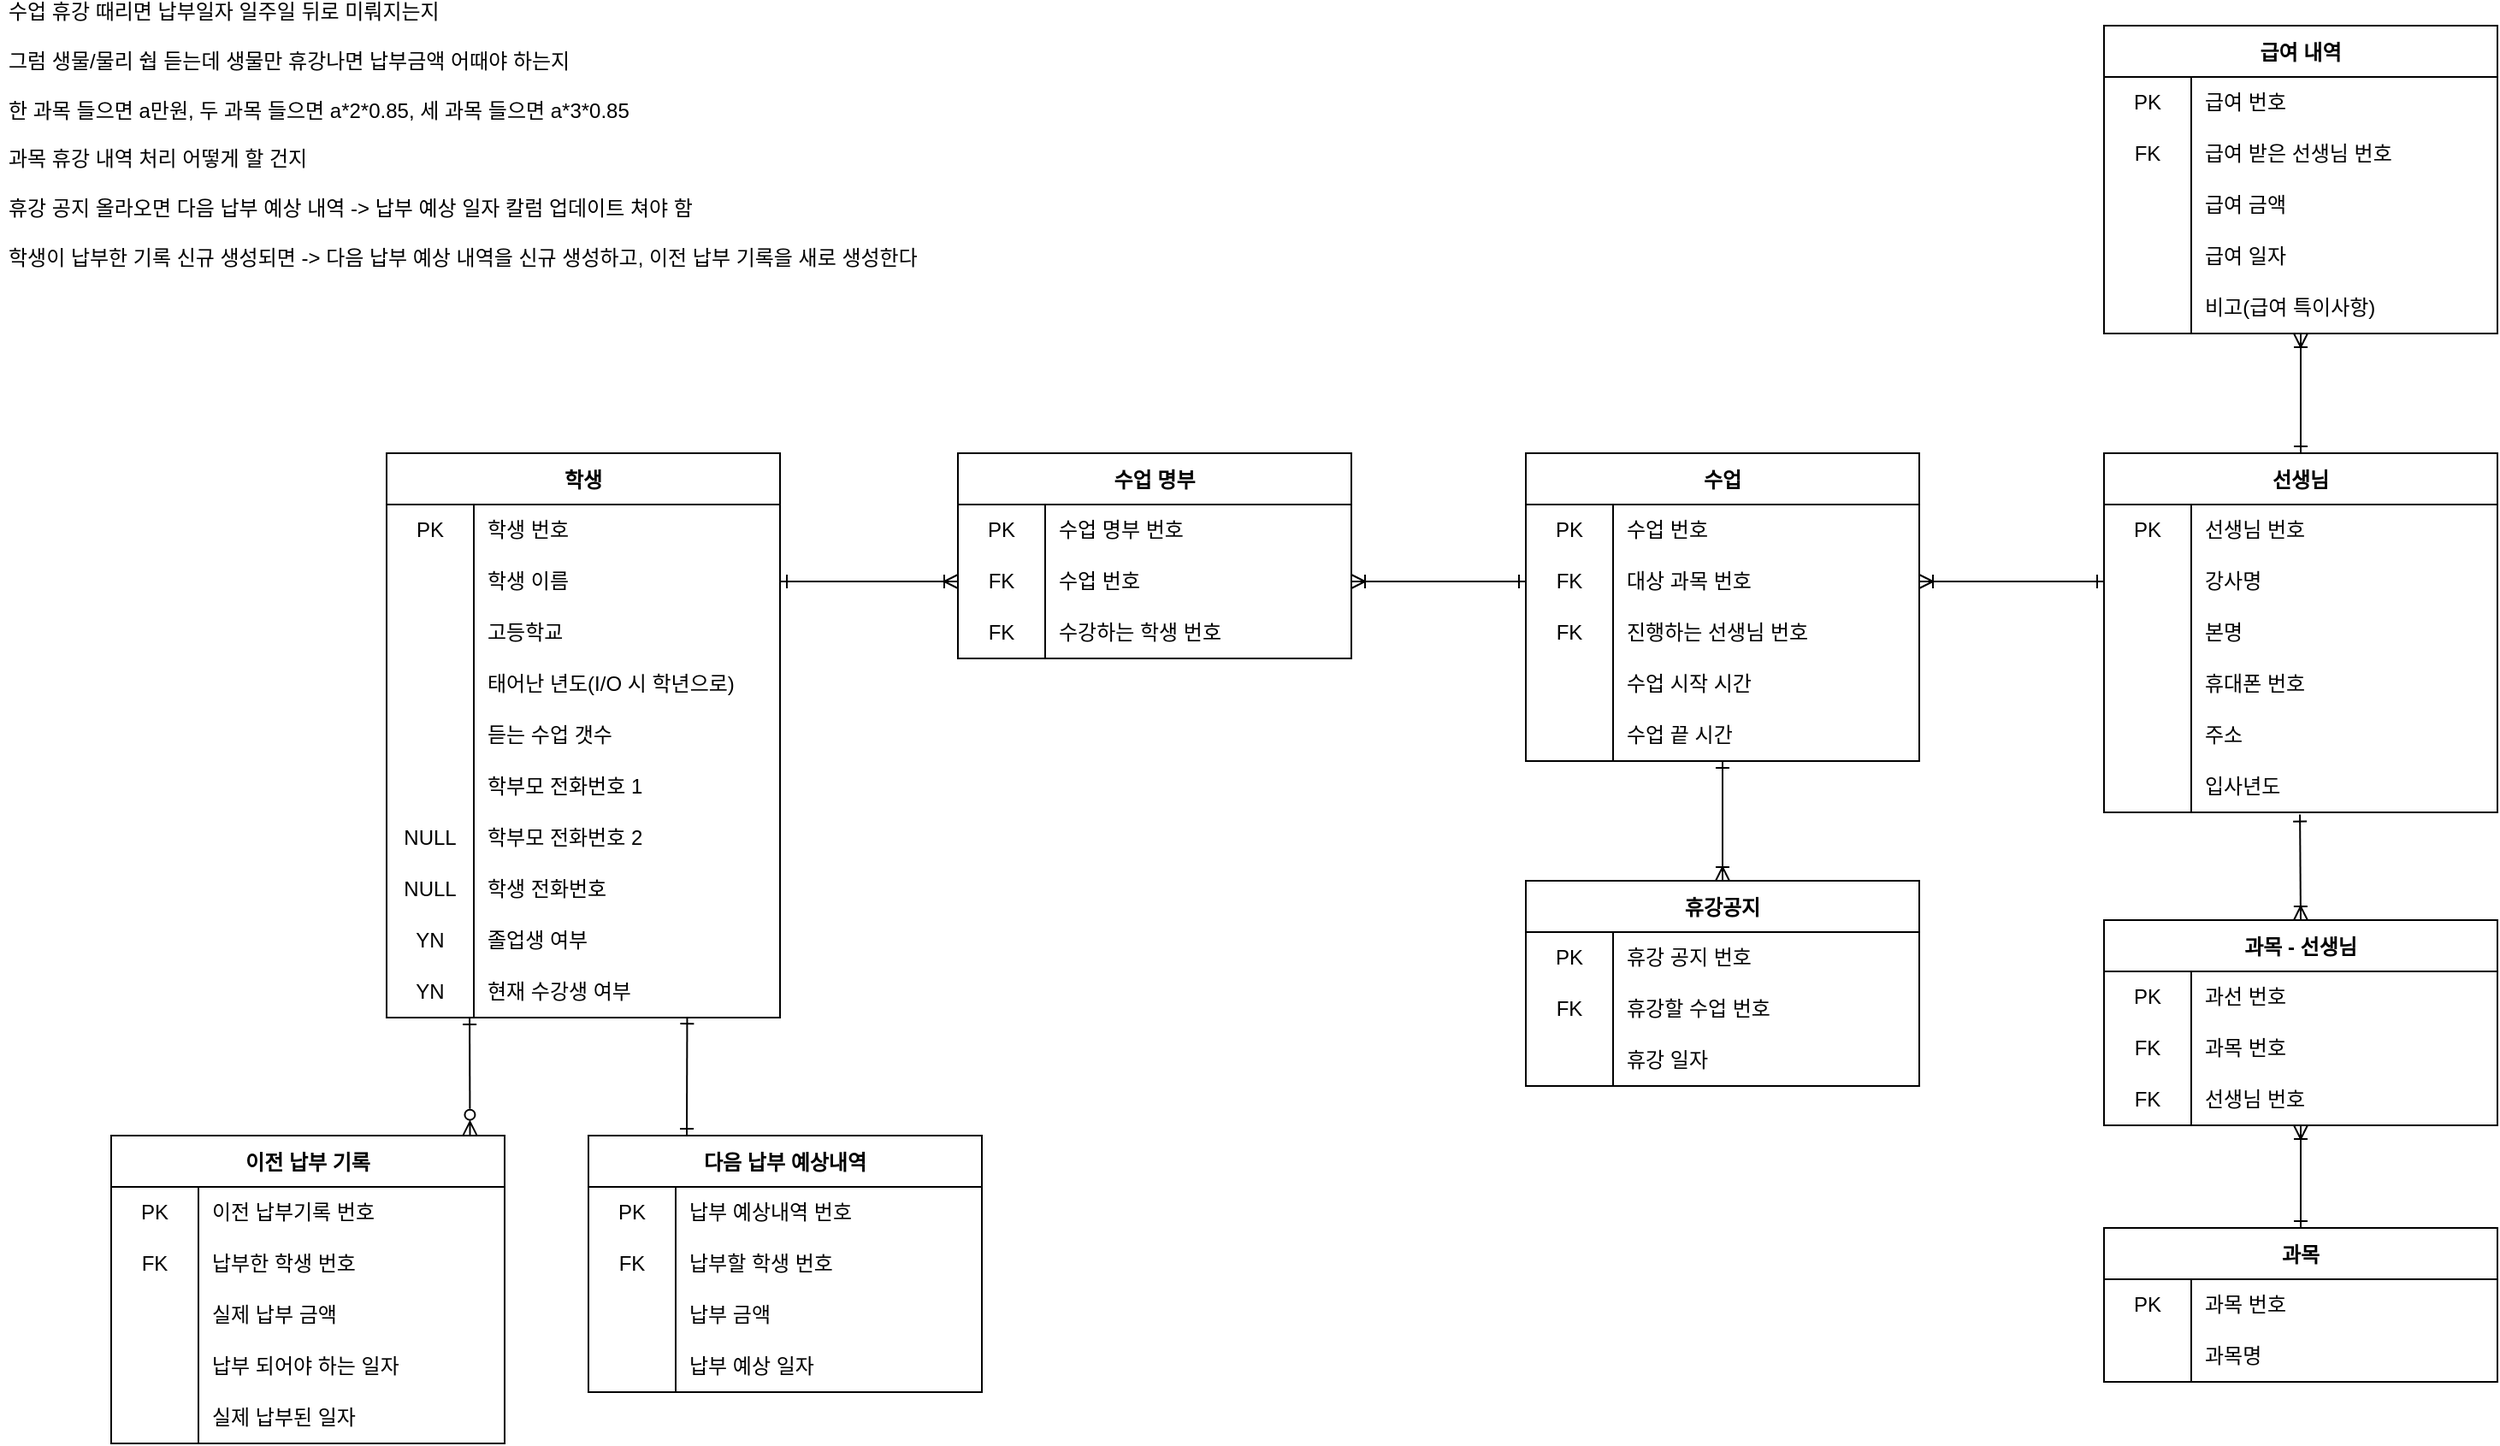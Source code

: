 <mxfile version="21.0.8" type="github">
  <diagram id="MqFvvl8vXZ765toB649_" name="페이지-1">
    <mxGraphModel dx="1735" dy="1133" grid="1" gridSize="10" guides="1" tooltips="1" connect="1" arrows="1" fold="1" page="1" pageScale="1" pageWidth="1654" pageHeight="1169" math="0" shadow="0">
      <root>
        <mxCell id="0" />
        <mxCell id="1" parent="0" />
        <mxCell id="s24xk4Bd5WTAQTk68c9q-11" value="학생" style="shape=table;startSize=30;container=1;collapsible=0;childLayout=tableLayout;fixedRows=1;rowLines=0;fontStyle=1;" parent="1" vertex="1">
          <mxGeometry x="271" y="345" width="230" height="330" as="geometry" />
        </mxCell>
        <mxCell id="s24xk4Bd5WTAQTk68c9q-12" value="" style="shape=tableRow;horizontal=0;startSize=0;swimlaneHead=0;swimlaneBody=0;top=0;left=0;bottom=0;right=0;collapsible=0;dropTarget=0;fillColor=none;points=[[0,0.5],[1,0.5]];portConstraint=eastwest;" parent="s24xk4Bd5WTAQTk68c9q-11" vertex="1">
          <mxGeometry y="30" width="230" height="30" as="geometry" />
        </mxCell>
        <mxCell id="s24xk4Bd5WTAQTk68c9q-13" value="PK" style="shape=partialRectangle;html=1;whiteSpace=wrap;connectable=0;fillColor=none;top=0;left=0;bottom=0;right=0;overflow=hidden;pointerEvents=1;" parent="s24xk4Bd5WTAQTk68c9q-12" vertex="1">
          <mxGeometry width="51" height="30" as="geometry">
            <mxRectangle width="51" height="30" as="alternateBounds" />
          </mxGeometry>
        </mxCell>
        <mxCell id="s24xk4Bd5WTAQTk68c9q-14" value="학생 번호" style="shape=partialRectangle;html=1;whiteSpace=wrap;connectable=0;fillColor=none;top=0;left=0;bottom=0;right=0;align=left;spacingLeft=6;overflow=hidden;" parent="s24xk4Bd5WTAQTk68c9q-12" vertex="1">
          <mxGeometry x="51" width="179" height="30" as="geometry">
            <mxRectangle width="179" height="30" as="alternateBounds" />
          </mxGeometry>
        </mxCell>
        <mxCell id="s24xk4Bd5WTAQTk68c9q-15" value="" style="shape=tableRow;horizontal=0;startSize=0;swimlaneHead=0;swimlaneBody=0;top=0;left=0;bottom=0;right=0;collapsible=0;dropTarget=0;fillColor=none;points=[[0,0.5],[1,0.5]];portConstraint=eastwest;" parent="s24xk4Bd5WTAQTk68c9q-11" vertex="1">
          <mxGeometry y="60" width="230" height="30" as="geometry" />
        </mxCell>
        <mxCell id="s24xk4Bd5WTAQTk68c9q-16" value="" style="shape=partialRectangle;html=1;whiteSpace=wrap;connectable=0;fillColor=none;top=0;left=0;bottom=0;right=0;overflow=hidden;" parent="s24xk4Bd5WTAQTk68c9q-15" vertex="1">
          <mxGeometry width="51" height="30" as="geometry">
            <mxRectangle width="51" height="30" as="alternateBounds" />
          </mxGeometry>
        </mxCell>
        <mxCell id="s24xk4Bd5WTAQTk68c9q-17" value="학생 이름" style="shape=partialRectangle;html=1;whiteSpace=wrap;connectable=0;fillColor=none;top=0;left=0;bottom=0;right=0;align=left;spacingLeft=6;overflow=hidden;" parent="s24xk4Bd5WTAQTk68c9q-15" vertex="1">
          <mxGeometry x="51" width="179" height="30" as="geometry">
            <mxRectangle width="179" height="30" as="alternateBounds" />
          </mxGeometry>
        </mxCell>
        <mxCell id="s24xk4Bd5WTAQTk68c9q-18" value="" style="shape=tableRow;horizontal=0;startSize=0;swimlaneHead=0;swimlaneBody=0;top=0;left=0;bottom=0;right=0;collapsible=0;dropTarget=0;fillColor=none;points=[[0,0.5],[1,0.5]];portConstraint=eastwest;" parent="s24xk4Bd5WTAQTk68c9q-11" vertex="1">
          <mxGeometry y="90" width="230" height="30" as="geometry" />
        </mxCell>
        <mxCell id="s24xk4Bd5WTAQTk68c9q-19" value="" style="shape=partialRectangle;html=1;whiteSpace=wrap;connectable=0;fillColor=none;top=0;left=0;bottom=0;right=0;overflow=hidden;" parent="s24xk4Bd5WTAQTk68c9q-18" vertex="1">
          <mxGeometry width="51" height="30" as="geometry">
            <mxRectangle width="51" height="30" as="alternateBounds" />
          </mxGeometry>
        </mxCell>
        <mxCell id="s24xk4Bd5WTAQTk68c9q-20" value="고등학교" style="shape=partialRectangle;html=1;whiteSpace=wrap;connectable=0;fillColor=none;top=0;left=0;bottom=0;right=0;align=left;spacingLeft=6;overflow=hidden;" parent="s24xk4Bd5WTAQTk68c9q-18" vertex="1">
          <mxGeometry x="51" width="179" height="30" as="geometry">
            <mxRectangle width="179" height="30" as="alternateBounds" />
          </mxGeometry>
        </mxCell>
        <mxCell id="s24xk4Bd5WTAQTk68c9q-21" value="" style="shape=tableRow;horizontal=0;startSize=0;swimlaneHead=0;swimlaneBody=0;top=0;left=0;bottom=0;right=0;collapsible=0;dropTarget=0;fillColor=none;points=[[0,0.5],[1,0.5]];portConstraint=eastwest;" parent="s24xk4Bd5WTAQTk68c9q-11" vertex="1">
          <mxGeometry y="120" width="230" height="30" as="geometry" />
        </mxCell>
        <mxCell id="s24xk4Bd5WTAQTk68c9q-22" value="" style="shape=partialRectangle;html=1;whiteSpace=wrap;connectable=0;fillColor=none;top=0;left=0;bottom=0;right=0;overflow=hidden;" parent="s24xk4Bd5WTAQTk68c9q-21" vertex="1">
          <mxGeometry width="51" height="30" as="geometry">
            <mxRectangle width="51" height="30" as="alternateBounds" />
          </mxGeometry>
        </mxCell>
        <mxCell id="s24xk4Bd5WTAQTk68c9q-23" value="태어난 년도(I/O 시 학년으로)" style="shape=partialRectangle;html=1;whiteSpace=wrap;connectable=0;fillColor=none;top=0;left=0;bottom=0;right=0;align=left;spacingLeft=6;overflow=hidden;" parent="s24xk4Bd5WTAQTk68c9q-21" vertex="1">
          <mxGeometry x="51" width="179" height="30" as="geometry">
            <mxRectangle width="179" height="30" as="alternateBounds" />
          </mxGeometry>
        </mxCell>
        <mxCell id="s24xk4Bd5WTAQTk68c9q-24" value="" style="shape=tableRow;horizontal=0;startSize=0;swimlaneHead=0;swimlaneBody=0;top=0;left=0;bottom=0;right=0;collapsible=0;dropTarget=0;fillColor=none;points=[[0,0.5],[1,0.5]];portConstraint=eastwest;" parent="s24xk4Bd5WTAQTk68c9q-11" vertex="1">
          <mxGeometry y="150" width="230" height="30" as="geometry" />
        </mxCell>
        <mxCell id="s24xk4Bd5WTAQTk68c9q-25" value="" style="shape=partialRectangle;html=1;whiteSpace=wrap;connectable=0;fillColor=none;top=0;left=0;bottom=0;right=0;overflow=hidden;" parent="s24xk4Bd5WTAQTk68c9q-24" vertex="1">
          <mxGeometry width="51" height="30" as="geometry">
            <mxRectangle width="51" height="30" as="alternateBounds" />
          </mxGeometry>
        </mxCell>
        <mxCell id="s24xk4Bd5WTAQTk68c9q-26" value="듣는 수업 갯수" style="shape=partialRectangle;html=1;whiteSpace=wrap;connectable=0;fillColor=none;top=0;left=0;bottom=0;right=0;align=left;spacingLeft=6;overflow=hidden;" parent="s24xk4Bd5WTAQTk68c9q-24" vertex="1">
          <mxGeometry x="51" width="179" height="30" as="geometry">
            <mxRectangle width="179" height="30" as="alternateBounds" />
          </mxGeometry>
        </mxCell>
        <mxCell id="YGtWClNHy3iWyRH6P7Zu-11" value="" style="shape=tableRow;horizontal=0;startSize=0;swimlaneHead=0;swimlaneBody=0;top=0;left=0;bottom=0;right=0;collapsible=0;dropTarget=0;fillColor=none;points=[[0,0.5],[1,0.5]];portConstraint=eastwest;" vertex="1" parent="s24xk4Bd5WTAQTk68c9q-11">
          <mxGeometry y="180" width="230" height="30" as="geometry" />
        </mxCell>
        <mxCell id="YGtWClNHy3iWyRH6P7Zu-12" value="" style="shape=partialRectangle;html=1;whiteSpace=wrap;connectable=0;fillColor=none;top=0;left=0;bottom=0;right=0;overflow=hidden;" vertex="1" parent="YGtWClNHy3iWyRH6P7Zu-11">
          <mxGeometry width="51" height="30" as="geometry">
            <mxRectangle width="51" height="30" as="alternateBounds" />
          </mxGeometry>
        </mxCell>
        <mxCell id="YGtWClNHy3iWyRH6P7Zu-13" value="학부모 전화번호 1" style="shape=partialRectangle;html=1;whiteSpace=wrap;connectable=0;fillColor=none;top=0;left=0;bottom=0;right=0;align=left;spacingLeft=6;overflow=hidden;" vertex="1" parent="YGtWClNHy3iWyRH6P7Zu-11">
          <mxGeometry x="51" width="179" height="30" as="geometry">
            <mxRectangle width="179" height="30" as="alternateBounds" />
          </mxGeometry>
        </mxCell>
        <mxCell id="s24xk4Bd5WTAQTk68c9q-27" value="" style="shape=tableRow;horizontal=0;startSize=0;swimlaneHead=0;swimlaneBody=0;top=0;left=0;bottom=0;right=0;collapsible=0;dropTarget=0;fillColor=none;points=[[0,0.5],[1,0.5]];portConstraint=eastwest;" parent="s24xk4Bd5WTAQTk68c9q-11" vertex="1">
          <mxGeometry y="210" width="230" height="30" as="geometry" />
        </mxCell>
        <mxCell id="s24xk4Bd5WTAQTk68c9q-28" value="NULL" style="shape=partialRectangle;html=1;whiteSpace=wrap;connectable=0;fillColor=none;top=0;left=0;bottom=0;right=0;overflow=hidden;" parent="s24xk4Bd5WTAQTk68c9q-27" vertex="1">
          <mxGeometry width="51" height="30" as="geometry">
            <mxRectangle width="51" height="30" as="alternateBounds" />
          </mxGeometry>
        </mxCell>
        <mxCell id="s24xk4Bd5WTAQTk68c9q-29" value="학부모 전화번호 2" style="shape=partialRectangle;html=1;whiteSpace=wrap;connectable=0;fillColor=none;top=0;left=0;bottom=0;right=0;align=left;spacingLeft=6;overflow=hidden;" parent="s24xk4Bd5WTAQTk68c9q-27" vertex="1">
          <mxGeometry x="51" width="179" height="30" as="geometry">
            <mxRectangle width="179" height="30" as="alternateBounds" />
          </mxGeometry>
        </mxCell>
        <mxCell id="s24xk4Bd5WTAQTk68c9q-30" value="" style="shape=tableRow;horizontal=0;startSize=0;swimlaneHead=0;swimlaneBody=0;top=0;left=0;bottom=0;right=0;collapsible=0;dropTarget=0;fillColor=none;points=[[0,0.5],[1,0.5]];portConstraint=eastwest;" parent="s24xk4Bd5WTAQTk68c9q-11" vertex="1">
          <mxGeometry y="240" width="230" height="30" as="geometry" />
        </mxCell>
        <mxCell id="s24xk4Bd5WTAQTk68c9q-31" value="NULL" style="shape=partialRectangle;html=1;whiteSpace=wrap;connectable=0;fillColor=none;top=0;left=0;bottom=0;right=0;overflow=hidden;" parent="s24xk4Bd5WTAQTk68c9q-30" vertex="1">
          <mxGeometry width="51" height="30" as="geometry">
            <mxRectangle width="51" height="30" as="alternateBounds" />
          </mxGeometry>
        </mxCell>
        <mxCell id="s24xk4Bd5WTAQTk68c9q-32" value="학생 전화번호" style="shape=partialRectangle;html=1;whiteSpace=wrap;connectable=0;fillColor=none;top=0;left=0;bottom=0;right=0;align=left;spacingLeft=6;overflow=hidden;" parent="s24xk4Bd5WTAQTk68c9q-30" vertex="1">
          <mxGeometry x="51" width="179" height="30" as="geometry">
            <mxRectangle width="179" height="30" as="alternateBounds" />
          </mxGeometry>
        </mxCell>
        <mxCell id="s24xk4Bd5WTAQTk68c9q-33" value="" style="shape=tableRow;horizontal=0;startSize=0;swimlaneHead=0;swimlaneBody=0;top=0;left=0;bottom=0;right=0;collapsible=0;dropTarget=0;fillColor=none;points=[[0,0.5],[1,0.5]];portConstraint=eastwest;" parent="s24xk4Bd5WTAQTk68c9q-11" vertex="1">
          <mxGeometry y="270" width="230" height="30" as="geometry" />
        </mxCell>
        <mxCell id="s24xk4Bd5WTAQTk68c9q-34" value="YN" style="shape=partialRectangle;html=1;whiteSpace=wrap;connectable=0;fillColor=none;top=0;left=0;bottom=0;right=0;overflow=hidden;" parent="s24xk4Bd5WTAQTk68c9q-33" vertex="1">
          <mxGeometry width="51" height="30" as="geometry">
            <mxRectangle width="51" height="30" as="alternateBounds" />
          </mxGeometry>
        </mxCell>
        <mxCell id="s24xk4Bd5WTAQTk68c9q-35" value="졸업생 여부" style="shape=partialRectangle;html=1;whiteSpace=wrap;connectable=0;fillColor=none;top=0;left=0;bottom=0;right=0;align=left;spacingLeft=6;overflow=hidden;" parent="s24xk4Bd5WTAQTk68c9q-33" vertex="1">
          <mxGeometry x="51" width="179" height="30" as="geometry">
            <mxRectangle width="179" height="30" as="alternateBounds" />
          </mxGeometry>
        </mxCell>
        <mxCell id="s24xk4Bd5WTAQTk68c9q-36" value="" style="shape=tableRow;horizontal=0;startSize=0;swimlaneHead=0;swimlaneBody=0;top=0;left=0;bottom=0;right=0;collapsible=0;dropTarget=0;fillColor=none;points=[[0,0.5],[1,0.5]];portConstraint=eastwest;" parent="s24xk4Bd5WTAQTk68c9q-11" vertex="1">
          <mxGeometry y="300" width="230" height="30" as="geometry" />
        </mxCell>
        <mxCell id="s24xk4Bd5WTAQTk68c9q-37" value="YN" style="shape=partialRectangle;html=1;whiteSpace=wrap;connectable=0;fillColor=none;top=0;left=0;bottom=0;right=0;overflow=hidden;" parent="s24xk4Bd5WTAQTk68c9q-36" vertex="1">
          <mxGeometry width="51" height="30" as="geometry">
            <mxRectangle width="51" height="30" as="alternateBounds" />
          </mxGeometry>
        </mxCell>
        <mxCell id="s24xk4Bd5WTAQTk68c9q-38" value="현재 수강생 여부" style="shape=partialRectangle;html=1;whiteSpace=wrap;connectable=0;fillColor=none;top=0;left=0;bottom=0;right=0;align=left;spacingLeft=6;overflow=hidden;" parent="s24xk4Bd5WTAQTk68c9q-36" vertex="1">
          <mxGeometry x="51" width="179" height="30" as="geometry">
            <mxRectangle width="179" height="30" as="alternateBounds" />
          </mxGeometry>
        </mxCell>
        <mxCell id="s24xk4Bd5WTAQTk68c9q-201" style="edgeStyle=none;rounded=0;orthogonalLoop=1;jettySize=auto;html=1;exitX=0.5;exitY=0;exitDx=0;exitDy=0;fontSize=13;startArrow=ERone;startFill=0;endArrow=ERoneToMany;endFill=0;" parent="1" source="s24xk4Bd5WTAQTk68c9q-39" target="s24xk4Bd5WTAQTk68c9q-198" edge="1">
          <mxGeometry relative="1" as="geometry" />
        </mxCell>
        <mxCell id="s24xk4Bd5WTAQTk68c9q-39" value="선생님" style="shape=table;startSize=30;container=1;collapsible=0;childLayout=tableLayout;fixedRows=1;rowLines=0;fontStyle=1;" parent="1" vertex="1">
          <mxGeometry x="1275" y="345" width="230" height="210" as="geometry" />
        </mxCell>
        <mxCell id="s24xk4Bd5WTAQTk68c9q-40" value="" style="shape=tableRow;horizontal=0;startSize=0;swimlaneHead=0;swimlaneBody=0;top=0;left=0;bottom=0;right=0;collapsible=0;dropTarget=0;fillColor=none;points=[[0,0.5],[1,0.5]];portConstraint=eastwest;" parent="s24xk4Bd5WTAQTk68c9q-39" vertex="1">
          <mxGeometry y="30" width="230" height="30" as="geometry" />
        </mxCell>
        <mxCell id="s24xk4Bd5WTAQTk68c9q-41" value="PK" style="shape=partialRectangle;html=1;whiteSpace=wrap;connectable=0;fillColor=none;top=0;left=0;bottom=0;right=0;overflow=hidden;pointerEvents=1;" parent="s24xk4Bd5WTAQTk68c9q-40" vertex="1">
          <mxGeometry width="51" height="30" as="geometry">
            <mxRectangle width="51" height="30" as="alternateBounds" />
          </mxGeometry>
        </mxCell>
        <mxCell id="s24xk4Bd5WTAQTk68c9q-42" value="선생님 번호" style="shape=partialRectangle;html=1;whiteSpace=wrap;connectable=0;fillColor=none;top=0;left=0;bottom=0;right=0;align=left;spacingLeft=6;overflow=hidden;" parent="s24xk4Bd5WTAQTk68c9q-40" vertex="1">
          <mxGeometry x="51" width="179" height="30" as="geometry">
            <mxRectangle width="179" height="30" as="alternateBounds" />
          </mxGeometry>
        </mxCell>
        <mxCell id="s24xk4Bd5WTAQTk68c9q-43" value="" style="shape=tableRow;horizontal=0;startSize=0;swimlaneHead=0;swimlaneBody=0;top=0;left=0;bottom=0;right=0;collapsible=0;dropTarget=0;fillColor=none;points=[[0,0.5],[1,0.5]];portConstraint=eastwest;" parent="s24xk4Bd5WTAQTk68c9q-39" vertex="1">
          <mxGeometry y="60" width="230" height="30" as="geometry" />
        </mxCell>
        <mxCell id="s24xk4Bd5WTAQTk68c9q-44" value="" style="shape=partialRectangle;html=1;whiteSpace=wrap;connectable=0;fillColor=none;top=0;left=0;bottom=0;right=0;overflow=hidden;" parent="s24xk4Bd5WTAQTk68c9q-43" vertex="1">
          <mxGeometry width="51" height="30" as="geometry">
            <mxRectangle width="51" height="30" as="alternateBounds" />
          </mxGeometry>
        </mxCell>
        <mxCell id="s24xk4Bd5WTAQTk68c9q-45" value="강사명" style="shape=partialRectangle;html=1;whiteSpace=wrap;connectable=0;fillColor=none;top=0;left=0;bottom=0;right=0;align=left;spacingLeft=6;overflow=hidden;" parent="s24xk4Bd5WTAQTk68c9q-43" vertex="1">
          <mxGeometry x="51" width="179" height="30" as="geometry">
            <mxRectangle width="179" height="30" as="alternateBounds" />
          </mxGeometry>
        </mxCell>
        <mxCell id="s24xk4Bd5WTAQTk68c9q-46" value="" style="shape=tableRow;horizontal=0;startSize=0;swimlaneHead=0;swimlaneBody=0;top=0;left=0;bottom=0;right=0;collapsible=0;dropTarget=0;fillColor=none;points=[[0,0.5],[1,0.5]];portConstraint=eastwest;" parent="s24xk4Bd5WTAQTk68c9q-39" vertex="1">
          <mxGeometry y="90" width="230" height="30" as="geometry" />
        </mxCell>
        <mxCell id="s24xk4Bd5WTAQTk68c9q-47" value="" style="shape=partialRectangle;html=1;whiteSpace=wrap;connectable=0;fillColor=none;top=0;left=0;bottom=0;right=0;overflow=hidden;" parent="s24xk4Bd5WTAQTk68c9q-46" vertex="1">
          <mxGeometry width="51" height="30" as="geometry">
            <mxRectangle width="51" height="30" as="alternateBounds" />
          </mxGeometry>
        </mxCell>
        <mxCell id="s24xk4Bd5WTAQTk68c9q-48" value="본명" style="shape=partialRectangle;html=1;whiteSpace=wrap;connectable=0;fillColor=none;top=0;left=0;bottom=0;right=0;align=left;spacingLeft=6;overflow=hidden;" parent="s24xk4Bd5WTAQTk68c9q-46" vertex="1">
          <mxGeometry x="51" width="179" height="30" as="geometry">
            <mxRectangle width="179" height="30" as="alternateBounds" />
          </mxGeometry>
        </mxCell>
        <mxCell id="s24xk4Bd5WTAQTk68c9q-70" value="" style="shape=tableRow;horizontal=0;startSize=0;swimlaneHead=0;swimlaneBody=0;top=0;left=0;bottom=0;right=0;collapsible=0;dropTarget=0;fillColor=none;points=[[0,0.5],[1,0.5]];portConstraint=eastwest;" parent="s24xk4Bd5WTAQTk68c9q-39" vertex="1">
          <mxGeometry y="120" width="230" height="30" as="geometry" />
        </mxCell>
        <mxCell id="s24xk4Bd5WTAQTk68c9q-71" value="" style="shape=partialRectangle;html=1;whiteSpace=wrap;connectable=0;fillColor=none;top=0;left=0;bottom=0;right=0;overflow=hidden;" parent="s24xk4Bd5WTAQTk68c9q-70" vertex="1">
          <mxGeometry width="51" height="30" as="geometry">
            <mxRectangle width="51" height="30" as="alternateBounds" />
          </mxGeometry>
        </mxCell>
        <mxCell id="s24xk4Bd5WTAQTk68c9q-72" value="휴대폰 번호" style="shape=partialRectangle;html=1;whiteSpace=wrap;connectable=0;fillColor=none;top=0;left=0;bottom=0;right=0;align=left;spacingLeft=6;overflow=hidden;" parent="s24xk4Bd5WTAQTk68c9q-70" vertex="1">
          <mxGeometry x="51" width="179" height="30" as="geometry">
            <mxRectangle width="179" height="30" as="alternateBounds" />
          </mxGeometry>
        </mxCell>
        <mxCell id="s24xk4Bd5WTAQTk68c9q-49" value="" style="shape=tableRow;horizontal=0;startSize=0;swimlaneHead=0;swimlaneBody=0;top=0;left=0;bottom=0;right=0;collapsible=0;dropTarget=0;fillColor=none;points=[[0,0.5],[1,0.5]];portConstraint=eastwest;" parent="s24xk4Bd5WTAQTk68c9q-39" vertex="1">
          <mxGeometry y="150" width="230" height="30" as="geometry" />
        </mxCell>
        <mxCell id="s24xk4Bd5WTAQTk68c9q-50" value="" style="shape=partialRectangle;html=1;whiteSpace=wrap;connectable=0;fillColor=none;top=0;left=0;bottom=0;right=0;overflow=hidden;" parent="s24xk4Bd5WTAQTk68c9q-49" vertex="1">
          <mxGeometry width="51" height="30" as="geometry">
            <mxRectangle width="51" height="30" as="alternateBounds" />
          </mxGeometry>
        </mxCell>
        <mxCell id="s24xk4Bd5WTAQTk68c9q-51" value="주소" style="shape=partialRectangle;html=1;whiteSpace=wrap;connectable=0;fillColor=none;top=0;left=0;bottom=0;right=0;align=left;spacingLeft=6;overflow=hidden;" parent="s24xk4Bd5WTAQTk68c9q-49" vertex="1">
          <mxGeometry x="51" width="179" height="30" as="geometry">
            <mxRectangle width="179" height="30" as="alternateBounds" />
          </mxGeometry>
        </mxCell>
        <mxCell id="s24xk4Bd5WTAQTk68c9q-52" value="" style="shape=tableRow;horizontal=0;startSize=0;swimlaneHead=0;swimlaneBody=0;top=0;left=0;bottom=0;right=0;collapsible=0;dropTarget=0;fillColor=none;points=[[0,0.5],[1,0.5]];portConstraint=eastwest;" parent="s24xk4Bd5WTAQTk68c9q-39" vertex="1">
          <mxGeometry y="180" width="230" height="30" as="geometry" />
        </mxCell>
        <mxCell id="s24xk4Bd5WTAQTk68c9q-53" value="" style="shape=partialRectangle;html=1;whiteSpace=wrap;connectable=0;fillColor=none;top=0;left=0;bottom=0;right=0;overflow=hidden;" parent="s24xk4Bd5WTAQTk68c9q-52" vertex="1">
          <mxGeometry width="51" height="30" as="geometry">
            <mxRectangle width="51" height="30" as="alternateBounds" />
          </mxGeometry>
        </mxCell>
        <mxCell id="s24xk4Bd5WTAQTk68c9q-54" value="입사년도" style="shape=partialRectangle;html=1;whiteSpace=wrap;connectable=0;fillColor=none;top=0;left=0;bottom=0;right=0;align=left;spacingLeft=6;overflow=hidden;" parent="s24xk4Bd5WTAQTk68c9q-52" vertex="1">
          <mxGeometry x="51" width="179" height="30" as="geometry">
            <mxRectangle width="179" height="30" as="alternateBounds" />
          </mxGeometry>
        </mxCell>
        <mxCell id="s24xk4Bd5WTAQTk68c9q-184" style="edgeStyle=none;rounded=0;orthogonalLoop=1;jettySize=auto;html=1;exitX=0.5;exitY=0;exitDx=0;exitDy=0;fontSize=13;startArrow=ERone;startFill=0;endArrow=ERoneToMany;endFill=0;" parent="1" source="s24xk4Bd5WTAQTk68c9q-73" target="s24xk4Bd5WTAQTk68c9q-99" edge="1">
          <mxGeometry relative="1" as="geometry" />
        </mxCell>
        <mxCell id="s24xk4Bd5WTAQTk68c9q-73" value="과목" style="shape=table;startSize=30;container=1;collapsible=0;childLayout=tableLayout;fixedRows=1;rowLines=0;fontStyle=1;" parent="1" vertex="1">
          <mxGeometry x="1275" y="798" width="230" height="90" as="geometry" />
        </mxCell>
        <mxCell id="s24xk4Bd5WTAQTk68c9q-74" value="" style="shape=tableRow;horizontal=0;startSize=0;swimlaneHead=0;swimlaneBody=0;top=0;left=0;bottom=0;right=0;collapsible=0;dropTarget=0;fillColor=none;points=[[0,0.5],[1,0.5]];portConstraint=eastwest;" parent="s24xk4Bd5WTAQTk68c9q-73" vertex="1">
          <mxGeometry y="30" width="230" height="30" as="geometry" />
        </mxCell>
        <mxCell id="s24xk4Bd5WTAQTk68c9q-75" value="PK" style="shape=partialRectangle;html=1;whiteSpace=wrap;connectable=0;fillColor=none;top=0;left=0;bottom=0;right=0;overflow=hidden;pointerEvents=1;" parent="s24xk4Bd5WTAQTk68c9q-74" vertex="1">
          <mxGeometry width="51" height="30" as="geometry">
            <mxRectangle width="51" height="30" as="alternateBounds" />
          </mxGeometry>
        </mxCell>
        <mxCell id="s24xk4Bd5WTAQTk68c9q-76" value="과목 번호" style="shape=partialRectangle;html=1;whiteSpace=wrap;connectable=0;fillColor=none;top=0;left=0;bottom=0;right=0;align=left;spacingLeft=6;overflow=hidden;" parent="s24xk4Bd5WTAQTk68c9q-74" vertex="1">
          <mxGeometry x="51" width="179" height="30" as="geometry">
            <mxRectangle width="179" height="30" as="alternateBounds" />
          </mxGeometry>
        </mxCell>
        <mxCell id="s24xk4Bd5WTAQTk68c9q-77" value="" style="shape=tableRow;horizontal=0;startSize=0;swimlaneHead=0;swimlaneBody=0;top=0;left=0;bottom=0;right=0;collapsible=0;dropTarget=0;fillColor=none;points=[[0,0.5],[1,0.5]];portConstraint=eastwest;" parent="s24xk4Bd5WTAQTk68c9q-73" vertex="1">
          <mxGeometry y="60" width="230" height="30" as="geometry" />
        </mxCell>
        <mxCell id="s24xk4Bd5WTAQTk68c9q-78" value="" style="shape=partialRectangle;html=1;whiteSpace=wrap;connectable=0;fillColor=none;top=0;left=0;bottom=0;right=0;overflow=hidden;" parent="s24xk4Bd5WTAQTk68c9q-77" vertex="1">
          <mxGeometry width="51" height="30" as="geometry">
            <mxRectangle width="51" height="30" as="alternateBounds" />
          </mxGeometry>
        </mxCell>
        <mxCell id="s24xk4Bd5WTAQTk68c9q-79" value="과목명" style="shape=partialRectangle;html=1;whiteSpace=wrap;connectable=0;fillColor=none;top=0;left=0;bottom=0;right=0;align=left;spacingLeft=6;overflow=hidden;" parent="s24xk4Bd5WTAQTk68c9q-77" vertex="1">
          <mxGeometry x="51" width="179" height="30" as="geometry">
            <mxRectangle width="179" height="30" as="alternateBounds" />
          </mxGeometry>
        </mxCell>
        <mxCell id="s24xk4Bd5WTAQTk68c9q-183" style="edgeStyle=none;rounded=0;orthogonalLoop=1;jettySize=auto;html=1;exitX=0.5;exitY=0;exitDx=0;exitDy=0;entryX=0.498;entryY=1.043;entryDx=0;entryDy=0;entryPerimeter=0;fontSize=13;startArrow=ERoneToMany;startFill=0;endArrow=ERone;endFill=0;" parent="1" source="s24xk4Bd5WTAQTk68c9q-92" target="s24xk4Bd5WTAQTk68c9q-52" edge="1">
          <mxGeometry relative="1" as="geometry" />
        </mxCell>
        <mxCell id="s24xk4Bd5WTAQTk68c9q-92" value="과목 - 선생님" style="shape=table;startSize=30;container=1;collapsible=0;childLayout=tableLayout;fixedRows=1;rowLines=0;fontStyle=1;" parent="1" vertex="1">
          <mxGeometry x="1275" y="618" width="230" height="120" as="geometry" />
        </mxCell>
        <mxCell id="s24xk4Bd5WTAQTk68c9q-93" value="" style="shape=tableRow;horizontal=0;startSize=0;swimlaneHead=0;swimlaneBody=0;top=0;left=0;bottom=0;right=0;collapsible=0;dropTarget=0;fillColor=none;points=[[0,0.5],[1,0.5]];portConstraint=eastwest;" parent="s24xk4Bd5WTAQTk68c9q-92" vertex="1">
          <mxGeometry y="30" width="230" height="30" as="geometry" />
        </mxCell>
        <mxCell id="s24xk4Bd5WTAQTk68c9q-94" value="PK" style="shape=partialRectangle;html=1;whiteSpace=wrap;connectable=0;fillColor=none;top=0;left=0;bottom=0;right=0;overflow=hidden;pointerEvents=1;" parent="s24xk4Bd5WTAQTk68c9q-93" vertex="1">
          <mxGeometry width="51" height="30" as="geometry">
            <mxRectangle width="51" height="30" as="alternateBounds" />
          </mxGeometry>
        </mxCell>
        <mxCell id="s24xk4Bd5WTAQTk68c9q-95" value="과선 번호" style="shape=partialRectangle;html=1;whiteSpace=wrap;connectable=0;fillColor=none;top=0;left=0;bottom=0;right=0;align=left;spacingLeft=6;overflow=hidden;" parent="s24xk4Bd5WTAQTk68c9q-93" vertex="1">
          <mxGeometry x="51" width="179" height="30" as="geometry">
            <mxRectangle width="179" height="30" as="alternateBounds" />
          </mxGeometry>
        </mxCell>
        <mxCell id="s24xk4Bd5WTAQTk68c9q-96" value="" style="shape=tableRow;horizontal=0;startSize=0;swimlaneHead=0;swimlaneBody=0;top=0;left=0;bottom=0;right=0;collapsible=0;dropTarget=0;fillColor=none;points=[[0,0.5],[1,0.5]];portConstraint=eastwest;" parent="s24xk4Bd5WTAQTk68c9q-92" vertex="1">
          <mxGeometry y="60" width="230" height="30" as="geometry" />
        </mxCell>
        <mxCell id="s24xk4Bd5WTAQTk68c9q-97" value="FK" style="shape=partialRectangle;html=1;whiteSpace=wrap;connectable=0;fillColor=none;top=0;left=0;bottom=0;right=0;overflow=hidden;" parent="s24xk4Bd5WTAQTk68c9q-96" vertex="1">
          <mxGeometry width="51" height="30" as="geometry">
            <mxRectangle width="51" height="30" as="alternateBounds" />
          </mxGeometry>
        </mxCell>
        <mxCell id="s24xk4Bd5WTAQTk68c9q-98" value="과목 번호" style="shape=partialRectangle;html=1;whiteSpace=wrap;connectable=0;fillColor=none;top=0;left=0;bottom=0;right=0;align=left;spacingLeft=6;overflow=hidden;" parent="s24xk4Bd5WTAQTk68c9q-96" vertex="1">
          <mxGeometry x="51" width="179" height="30" as="geometry">
            <mxRectangle width="179" height="30" as="alternateBounds" />
          </mxGeometry>
        </mxCell>
        <mxCell id="s24xk4Bd5WTAQTk68c9q-99" value="" style="shape=tableRow;horizontal=0;startSize=0;swimlaneHead=0;swimlaneBody=0;top=0;left=0;bottom=0;right=0;collapsible=0;dropTarget=0;fillColor=none;points=[[0,0.5],[1,0.5]];portConstraint=eastwest;" parent="s24xk4Bd5WTAQTk68c9q-92" vertex="1">
          <mxGeometry y="90" width="230" height="30" as="geometry" />
        </mxCell>
        <mxCell id="s24xk4Bd5WTAQTk68c9q-100" value="FK" style="shape=partialRectangle;html=1;whiteSpace=wrap;connectable=0;fillColor=none;top=0;left=0;bottom=0;right=0;overflow=hidden;" parent="s24xk4Bd5WTAQTk68c9q-99" vertex="1">
          <mxGeometry width="51" height="30" as="geometry">
            <mxRectangle width="51" height="30" as="alternateBounds" />
          </mxGeometry>
        </mxCell>
        <mxCell id="s24xk4Bd5WTAQTk68c9q-101" value="선생님 번호" style="shape=partialRectangle;html=1;whiteSpace=wrap;connectable=0;fillColor=none;top=0;left=0;bottom=0;right=0;align=left;spacingLeft=6;overflow=hidden;" parent="s24xk4Bd5WTAQTk68c9q-99" vertex="1">
          <mxGeometry x="51" width="179" height="30" as="geometry">
            <mxRectangle width="179" height="30" as="alternateBounds" />
          </mxGeometry>
        </mxCell>
        <mxCell id="s24xk4Bd5WTAQTk68c9q-102" value="수업" style="shape=table;startSize=30;container=1;collapsible=0;childLayout=tableLayout;fixedRows=1;rowLines=0;fontStyle=1;" parent="1" vertex="1">
          <mxGeometry x="937" y="345" width="230" height="180" as="geometry" />
        </mxCell>
        <mxCell id="s24xk4Bd5WTAQTk68c9q-103" value="" style="shape=tableRow;horizontal=0;startSize=0;swimlaneHead=0;swimlaneBody=0;top=0;left=0;bottom=0;right=0;collapsible=0;dropTarget=0;fillColor=none;points=[[0,0.5],[1,0.5]];portConstraint=eastwest;" parent="s24xk4Bd5WTAQTk68c9q-102" vertex="1">
          <mxGeometry y="30" width="230" height="30" as="geometry" />
        </mxCell>
        <mxCell id="s24xk4Bd5WTAQTk68c9q-104" value="PK" style="shape=partialRectangle;html=1;whiteSpace=wrap;connectable=0;fillColor=none;top=0;left=0;bottom=0;right=0;overflow=hidden;pointerEvents=1;" parent="s24xk4Bd5WTAQTk68c9q-103" vertex="1">
          <mxGeometry width="51" height="30" as="geometry">
            <mxRectangle width="51" height="30" as="alternateBounds" />
          </mxGeometry>
        </mxCell>
        <mxCell id="s24xk4Bd5WTAQTk68c9q-105" value="수업 번호" style="shape=partialRectangle;html=1;whiteSpace=wrap;connectable=0;fillColor=none;top=0;left=0;bottom=0;right=0;align=left;spacingLeft=6;overflow=hidden;" parent="s24xk4Bd5WTAQTk68c9q-103" vertex="1">
          <mxGeometry x="51" width="179" height="30" as="geometry">
            <mxRectangle width="179" height="30" as="alternateBounds" />
          </mxGeometry>
        </mxCell>
        <mxCell id="s24xk4Bd5WTAQTk68c9q-106" value="" style="shape=tableRow;horizontal=0;startSize=0;swimlaneHead=0;swimlaneBody=0;top=0;left=0;bottom=0;right=0;collapsible=0;dropTarget=0;fillColor=none;points=[[0,0.5],[1,0.5]];portConstraint=eastwest;" parent="s24xk4Bd5WTAQTk68c9q-102" vertex="1">
          <mxGeometry y="60" width="230" height="30" as="geometry" />
        </mxCell>
        <mxCell id="s24xk4Bd5WTAQTk68c9q-107" value="FK" style="shape=partialRectangle;html=1;whiteSpace=wrap;connectable=0;fillColor=none;top=0;left=0;bottom=0;right=0;overflow=hidden;" parent="s24xk4Bd5WTAQTk68c9q-106" vertex="1">
          <mxGeometry width="51" height="30" as="geometry">
            <mxRectangle width="51" height="30" as="alternateBounds" />
          </mxGeometry>
        </mxCell>
        <mxCell id="s24xk4Bd5WTAQTk68c9q-108" value="대상 과목 번호" style="shape=partialRectangle;html=1;whiteSpace=wrap;connectable=0;fillColor=none;top=0;left=0;bottom=0;right=0;align=left;spacingLeft=6;overflow=hidden;" parent="s24xk4Bd5WTAQTk68c9q-106" vertex="1">
          <mxGeometry x="51" width="179" height="30" as="geometry">
            <mxRectangle width="179" height="30" as="alternateBounds" />
          </mxGeometry>
        </mxCell>
        <mxCell id="s24xk4Bd5WTAQTk68c9q-109" value="" style="shape=tableRow;horizontal=0;startSize=0;swimlaneHead=0;swimlaneBody=0;top=0;left=0;bottom=0;right=0;collapsible=0;dropTarget=0;fillColor=none;points=[[0,0.5],[1,0.5]];portConstraint=eastwest;" parent="s24xk4Bd5WTAQTk68c9q-102" vertex="1">
          <mxGeometry y="90" width="230" height="30" as="geometry" />
        </mxCell>
        <mxCell id="s24xk4Bd5WTAQTk68c9q-110" value="FK" style="shape=partialRectangle;html=1;whiteSpace=wrap;connectable=0;fillColor=none;top=0;left=0;bottom=0;right=0;overflow=hidden;" parent="s24xk4Bd5WTAQTk68c9q-109" vertex="1">
          <mxGeometry width="51" height="30" as="geometry">
            <mxRectangle width="51" height="30" as="alternateBounds" />
          </mxGeometry>
        </mxCell>
        <mxCell id="s24xk4Bd5WTAQTk68c9q-111" value="진행하는 선생님 번호" style="shape=partialRectangle;html=1;whiteSpace=wrap;connectable=0;fillColor=none;top=0;left=0;bottom=0;right=0;align=left;spacingLeft=6;overflow=hidden;" parent="s24xk4Bd5WTAQTk68c9q-109" vertex="1">
          <mxGeometry x="51" width="179" height="30" as="geometry">
            <mxRectangle width="179" height="30" as="alternateBounds" />
          </mxGeometry>
        </mxCell>
        <mxCell id="s24xk4Bd5WTAQTk68c9q-112" value="" style="shape=tableRow;horizontal=0;startSize=0;swimlaneHead=0;swimlaneBody=0;top=0;left=0;bottom=0;right=0;collapsible=0;dropTarget=0;fillColor=none;points=[[0,0.5],[1,0.5]];portConstraint=eastwest;" parent="s24xk4Bd5WTAQTk68c9q-102" vertex="1">
          <mxGeometry y="120" width="230" height="30" as="geometry" />
        </mxCell>
        <mxCell id="s24xk4Bd5WTAQTk68c9q-113" value="" style="shape=partialRectangle;html=1;whiteSpace=wrap;connectable=0;fillColor=none;top=0;left=0;bottom=0;right=0;overflow=hidden;" parent="s24xk4Bd5WTAQTk68c9q-112" vertex="1">
          <mxGeometry width="51" height="30" as="geometry">
            <mxRectangle width="51" height="30" as="alternateBounds" />
          </mxGeometry>
        </mxCell>
        <mxCell id="s24xk4Bd5WTAQTk68c9q-114" value="수업 시작 시간" style="shape=partialRectangle;html=1;whiteSpace=wrap;connectable=0;fillColor=none;top=0;left=0;bottom=0;right=0;align=left;spacingLeft=6;overflow=hidden;" parent="s24xk4Bd5WTAQTk68c9q-112" vertex="1">
          <mxGeometry x="51" width="179" height="30" as="geometry">
            <mxRectangle width="179" height="30" as="alternateBounds" />
          </mxGeometry>
        </mxCell>
        <mxCell id="s24xk4Bd5WTAQTk68c9q-115" value="" style="shape=tableRow;horizontal=0;startSize=0;swimlaneHead=0;swimlaneBody=0;top=0;left=0;bottom=0;right=0;collapsible=0;dropTarget=0;fillColor=none;points=[[0,0.5],[1,0.5]];portConstraint=eastwest;" parent="s24xk4Bd5WTAQTk68c9q-102" vertex="1">
          <mxGeometry y="150" width="230" height="30" as="geometry" />
        </mxCell>
        <mxCell id="s24xk4Bd5WTAQTk68c9q-116" value="" style="shape=partialRectangle;html=1;whiteSpace=wrap;connectable=0;fillColor=none;top=0;left=0;bottom=0;right=0;overflow=hidden;" parent="s24xk4Bd5WTAQTk68c9q-115" vertex="1">
          <mxGeometry width="51" height="30" as="geometry">
            <mxRectangle width="51" height="30" as="alternateBounds" />
          </mxGeometry>
        </mxCell>
        <mxCell id="s24xk4Bd5WTAQTk68c9q-117" value="수업 끝 시간" style="shape=partialRectangle;html=1;whiteSpace=wrap;connectable=0;fillColor=none;top=0;left=0;bottom=0;right=0;align=left;spacingLeft=6;overflow=hidden;" parent="s24xk4Bd5WTAQTk68c9q-115" vertex="1">
          <mxGeometry x="51" width="179" height="30" as="geometry">
            <mxRectangle width="179" height="30" as="alternateBounds" />
          </mxGeometry>
        </mxCell>
        <mxCell id="s24xk4Bd5WTAQTk68c9q-121" value="수업 명부" style="shape=table;startSize=30;container=1;collapsible=0;childLayout=tableLayout;fixedRows=1;rowLines=0;fontStyle=1;" parent="1" vertex="1">
          <mxGeometry x="605" y="345" width="230" height="120" as="geometry" />
        </mxCell>
        <mxCell id="s24xk4Bd5WTAQTk68c9q-122" value="" style="shape=tableRow;horizontal=0;startSize=0;swimlaneHead=0;swimlaneBody=0;top=0;left=0;bottom=0;right=0;collapsible=0;dropTarget=0;fillColor=none;points=[[0,0.5],[1,0.5]];portConstraint=eastwest;" parent="s24xk4Bd5WTAQTk68c9q-121" vertex="1">
          <mxGeometry y="30" width="230" height="30" as="geometry" />
        </mxCell>
        <mxCell id="s24xk4Bd5WTAQTk68c9q-123" value="PK" style="shape=partialRectangle;html=1;whiteSpace=wrap;connectable=0;fillColor=none;top=0;left=0;bottom=0;right=0;overflow=hidden;pointerEvents=1;" parent="s24xk4Bd5WTAQTk68c9q-122" vertex="1">
          <mxGeometry width="51" height="30" as="geometry">
            <mxRectangle width="51" height="30" as="alternateBounds" />
          </mxGeometry>
        </mxCell>
        <mxCell id="s24xk4Bd5WTAQTk68c9q-124" value="수업 명부 번호" style="shape=partialRectangle;html=1;whiteSpace=wrap;connectable=0;fillColor=none;top=0;left=0;bottom=0;right=0;align=left;spacingLeft=6;overflow=hidden;" parent="s24xk4Bd5WTAQTk68c9q-122" vertex="1">
          <mxGeometry x="51" width="179" height="30" as="geometry">
            <mxRectangle width="179" height="30" as="alternateBounds" />
          </mxGeometry>
        </mxCell>
        <mxCell id="s24xk4Bd5WTAQTk68c9q-125" value="" style="shape=tableRow;horizontal=0;startSize=0;swimlaneHead=0;swimlaneBody=0;top=0;left=0;bottom=0;right=0;collapsible=0;dropTarget=0;fillColor=none;points=[[0,0.5],[1,0.5]];portConstraint=eastwest;" parent="s24xk4Bd5WTAQTk68c9q-121" vertex="1">
          <mxGeometry y="60" width="230" height="30" as="geometry" />
        </mxCell>
        <mxCell id="s24xk4Bd5WTAQTk68c9q-126" value="FK" style="shape=partialRectangle;html=1;whiteSpace=wrap;connectable=0;fillColor=none;top=0;left=0;bottom=0;right=0;overflow=hidden;" parent="s24xk4Bd5WTAQTk68c9q-125" vertex="1">
          <mxGeometry width="51" height="30" as="geometry">
            <mxRectangle width="51" height="30" as="alternateBounds" />
          </mxGeometry>
        </mxCell>
        <mxCell id="s24xk4Bd5WTAQTk68c9q-127" value="수업 번호" style="shape=partialRectangle;html=1;whiteSpace=wrap;connectable=0;fillColor=none;top=0;left=0;bottom=0;right=0;align=left;spacingLeft=6;overflow=hidden;" parent="s24xk4Bd5WTAQTk68c9q-125" vertex="1">
          <mxGeometry x="51" width="179" height="30" as="geometry">
            <mxRectangle width="179" height="30" as="alternateBounds" />
          </mxGeometry>
        </mxCell>
        <mxCell id="s24xk4Bd5WTAQTk68c9q-128" value="" style="shape=tableRow;horizontal=0;startSize=0;swimlaneHead=0;swimlaneBody=0;top=0;left=0;bottom=0;right=0;collapsible=0;dropTarget=0;fillColor=none;points=[[0,0.5],[1,0.5]];portConstraint=eastwest;" parent="s24xk4Bd5WTAQTk68c9q-121" vertex="1">
          <mxGeometry y="90" width="230" height="30" as="geometry" />
        </mxCell>
        <mxCell id="s24xk4Bd5WTAQTk68c9q-129" value="FK" style="shape=partialRectangle;html=1;whiteSpace=wrap;connectable=0;fillColor=none;top=0;left=0;bottom=0;right=0;overflow=hidden;" parent="s24xk4Bd5WTAQTk68c9q-128" vertex="1">
          <mxGeometry width="51" height="30" as="geometry">
            <mxRectangle width="51" height="30" as="alternateBounds" />
          </mxGeometry>
        </mxCell>
        <mxCell id="s24xk4Bd5WTAQTk68c9q-130" value="수강하는 학생 번호" style="shape=partialRectangle;html=1;whiteSpace=wrap;connectable=0;fillColor=none;top=0;left=0;bottom=0;right=0;align=left;spacingLeft=6;overflow=hidden;" parent="s24xk4Bd5WTAQTk68c9q-128" vertex="1">
          <mxGeometry x="51" width="179" height="30" as="geometry">
            <mxRectangle width="179" height="30" as="alternateBounds" />
          </mxGeometry>
        </mxCell>
        <mxCell id="s24xk4Bd5WTAQTk68c9q-131" value="이전 납부 기록" style="shape=table;startSize=30;container=1;collapsible=0;childLayout=tableLayout;fixedRows=1;rowLines=0;fontStyle=1;" parent="1" vertex="1">
          <mxGeometry x="110" y="744" width="230" height="180" as="geometry" />
        </mxCell>
        <mxCell id="s24xk4Bd5WTAQTk68c9q-132" value="" style="shape=tableRow;horizontal=0;startSize=0;swimlaneHead=0;swimlaneBody=0;top=0;left=0;bottom=0;right=0;collapsible=0;dropTarget=0;fillColor=none;points=[[0,0.5],[1,0.5]];portConstraint=eastwest;" parent="s24xk4Bd5WTAQTk68c9q-131" vertex="1">
          <mxGeometry y="30" width="230" height="30" as="geometry" />
        </mxCell>
        <mxCell id="s24xk4Bd5WTAQTk68c9q-133" value="PK" style="shape=partialRectangle;html=1;whiteSpace=wrap;connectable=0;fillColor=none;top=0;left=0;bottom=0;right=0;overflow=hidden;pointerEvents=1;" parent="s24xk4Bd5WTAQTk68c9q-132" vertex="1">
          <mxGeometry width="51" height="30" as="geometry">
            <mxRectangle width="51" height="30" as="alternateBounds" />
          </mxGeometry>
        </mxCell>
        <mxCell id="s24xk4Bd5WTAQTk68c9q-134" value="이전 납부기록 번호" style="shape=partialRectangle;html=1;whiteSpace=wrap;connectable=0;fillColor=none;top=0;left=0;bottom=0;right=0;align=left;spacingLeft=6;overflow=hidden;" parent="s24xk4Bd5WTAQTk68c9q-132" vertex="1">
          <mxGeometry x="51" width="179" height="30" as="geometry">
            <mxRectangle width="179" height="30" as="alternateBounds" />
          </mxGeometry>
        </mxCell>
        <mxCell id="s24xk4Bd5WTAQTk68c9q-135" value="" style="shape=tableRow;horizontal=0;startSize=0;swimlaneHead=0;swimlaneBody=0;top=0;left=0;bottom=0;right=0;collapsible=0;dropTarget=0;fillColor=none;points=[[0,0.5],[1,0.5]];portConstraint=eastwest;" parent="s24xk4Bd5WTAQTk68c9q-131" vertex="1">
          <mxGeometry y="60" width="230" height="30" as="geometry" />
        </mxCell>
        <mxCell id="s24xk4Bd5WTAQTk68c9q-136" value="FK" style="shape=partialRectangle;html=1;whiteSpace=wrap;connectable=0;fillColor=none;top=0;left=0;bottom=0;right=0;overflow=hidden;" parent="s24xk4Bd5WTAQTk68c9q-135" vertex="1">
          <mxGeometry width="51" height="30" as="geometry">
            <mxRectangle width="51" height="30" as="alternateBounds" />
          </mxGeometry>
        </mxCell>
        <mxCell id="s24xk4Bd5WTAQTk68c9q-137" value="납부한 학생 번호" style="shape=partialRectangle;html=1;whiteSpace=wrap;connectable=0;fillColor=none;top=0;left=0;bottom=0;right=0;align=left;spacingLeft=6;overflow=hidden;" parent="s24xk4Bd5WTAQTk68c9q-135" vertex="1">
          <mxGeometry x="51" width="179" height="30" as="geometry">
            <mxRectangle width="179" height="30" as="alternateBounds" />
          </mxGeometry>
        </mxCell>
        <mxCell id="s24xk4Bd5WTAQTk68c9q-138" value="" style="shape=tableRow;horizontal=0;startSize=0;swimlaneHead=0;swimlaneBody=0;top=0;left=0;bottom=0;right=0;collapsible=0;dropTarget=0;fillColor=none;points=[[0,0.5],[1,0.5]];portConstraint=eastwest;" parent="s24xk4Bd5WTAQTk68c9q-131" vertex="1">
          <mxGeometry y="90" width="230" height="30" as="geometry" />
        </mxCell>
        <mxCell id="s24xk4Bd5WTAQTk68c9q-139" value="" style="shape=partialRectangle;html=1;whiteSpace=wrap;connectable=0;fillColor=none;top=0;left=0;bottom=0;right=0;overflow=hidden;" parent="s24xk4Bd5WTAQTk68c9q-138" vertex="1">
          <mxGeometry width="51" height="30" as="geometry">
            <mxRectangle width="51" height="30" as="alternateBounds" />
          </mxGeometry>
        </mxCell>
        <mxCell id="s24xk4Bd5WTAQTk68c9q-140" value="실제 납부 금액" style="shape=partialRectangle;html=1;whiteSpace=wrap;connectable=0;fillColor=none;top=0;left=0;bottom=0;right=0;align=left;spacingLeft=6;overflow=hidden;" parent="s24xk4Bd5WTAQTk68c9q-138" vertex="1">
          <mxGeometry x="51" width="179" height="30" as="geometry">
            <mxRectangle width="179" height="30" as="alternateBounds" />
          </mxGeometry>
        </mxCell>
        <mxCell id="s24xk4Bd5WTAQTk68c9q-141" value="" style="shape=tableRow;horizontal=0;startSize=0;swimlaneHead=0;swimlaneBody=0;top=0;left=0;bottom=0;right=0;collapsible=0;dropTarget=0;fillColor=none;points=[[0,0.5],[1,0.5]];portConstraint=eastwest;" parent="s24xk4Bd5WTAQTk68c9q-131" vertex="1">
          <mxGeometry y="120" width="230" height="30" as="geometry" />
        </mxCell>
        <mxCell id="s24xk4Bd5WTAQTk68c9q-142" value="" style="shape=partialRectangle;html=1;whiteSpace=wrap;connectable=0;fillColor=none;top=0;left=0;bottom=0;right=0;overflow=hidden;" parent="s24xk4Bd5WTAQTk68c9q-141" vertex="1">
          <mxGeometry width="51" height="30" as="geometry">
            <mxRectangle width="51" height="30" as="alternateBounds" />
          </mxGeometry>
        </mxCell>
        <mxCell id="s24xk4Bd5WTAQTk68c9q-143" value="납부 되어야 하는 일자" style="shape=partialRectangle;html=1;whiteSpace=wrap;connectable=0;fillColor=none;top=0;left=0;bottom=0;right=0;align=left;spacingLeft=6;overflow=hidden;" parent="s24xk4Bd5WTAQTk68c9q-141" vertex="1">
          <mxGeometry x="51" width="179" height="30" as="geometry">
            <mxRectangle width="179" height="30" as="alternateBounds" />
          </mxGeometry>
        </mxCell>
        <mxCell id="s24xk4Bd5WTAQTk68c9q-144" value="" style="shape=tableRow;horizontal=0;startSize=0;swimlaneHead=0;swimlaneBody=0;top=0;left=0;bottom=0;right=0;collapsible=0;dropTarget=0;fillColor=none;points=[[0,0.5],[1,0.5]];portConstraint=eastwest;" parent="s24xk4Bd5WTAQTk68c9q-131" vertex="1">
          <mxGeometry y="150" width="230" height="30" as="geometry" />
        </mxCell>
        <mxCell id="s24xk4Bd5WTAQTk68c9q-145" value="" style="shape=partialRectangle;html=1;whiteSpace=wrap;connectable=0;fillColor=none;top=0;left=0;bottom=0;right=0;overflow=hidden;" parent="s24xk4Bd5WTAQTk68c9q-144" vertex="1">
          <mxGeometry width="51" height="30" as="geometry">
            <mxRectangle width="51" height="30" as="alternateBounds" />
          </mxGeometry>
        </mxCell>
        <mxCell id="s24xk4Bd5WTAQTk68c9q-146" value="실제 납부된 일자" style="shape=partialRectangle;html=1;whiteSpace=wrap;connectable=0;fillColor=none;top=0;left=0;bottom=0;right=0;align=left;spacingLeft=6;overflow=hidden;" parent="s24xk4Bd5WTAQTk68c9q-144" vertex="1">
          <mxGeometry x="51" width="179" height="30" as="geometry">
            <mxRectangle width="179" height="30" as="alternateBounds" />
          </mxGeometry>
        </mxCell>
        <mxCell id="s24xk4Bd5WTAQTk68c9q-147" value="수업 휴강 때리면 납부일자 일주일 뒤로 미뤄지는지&lt;br&gt;&lt;br&gt;그럼 생물/물리 쉅 듣는데 생물만 휴강나면 납부금액 어때야 하는지&lt;br&gt;&lt;br&gt;한 과목 들으면 a만원, 두 과목 들으면 a*2*0.85, 세 과목 들으면 a*3*0.85&lt;br&gt;&lt;br&gt;과목 휴강 내역 처리 어떻게 할 건지&lt;br&gt;&lt;br&gt;휴강 공지 올라오면 다음 납부 예상 내역 -&amp;gt; 납부 예상 일자 칼럼 업데이트 쳐야 함&lt;br&gt;&lt;br&gt;학생이 납부한 기록 신규 생성되면 -&amp;gt; 다음 납부 예상 내역을 신규 생성하고, 이전 납부 기록을 새로 생성한다" style="text;html=1;strokeColor=none;fillColor=none;spacing=5;spacingTop=-20;whiteSpace=wrap;overflow=hidden;rounded=0;" parent="1" vertex="1">
          <mxGeometry x="45" y="90" width="560" height="175" as="geometry" />
        </mxCell>
        <mxCell id="s24xk4Bd5WTAQTk68c9q-182" style="edgeStyle=none;rounded=0;orthogonalLoop=1;jettySize=auto;html=1;exitX=0.5;exitY=0;exitDx=0;exitDy=0;fontSize=13;startArrow=ERoneToMany;startFill=0;endArrow=ERone;endFill=0;" parent="1" source="s24xk4Bd5WTAQTk68c9q-149" target="s24xk4Bd5WTAQTk68c9q-115" edge="1">
          <mxGeometry relative="1" as="geometry" />
        </mxCell>
        <mxCell id="s24xk4Bd5WTAQTk68c9q-149" value="휴강공지" style="shape=table;startSize=30;container=1;collapsible=0;childLayout=tableLayout;fixedRows=1;rowLines=0;fontStyle=1;" parent="1" vertex="1">
          <mxGeometry x="937" y="595" width="230" height="120" as="geometry" />
        </mxCell>
        <mxCell id="s24xk4Bd5WTAQTk68c9q-150" value="" style="shape=tableRow;horizontal=0;startSize=0;swimlaneHead=0;swimlaneBody=0;top=0;left=0;bottom=0;right=0;collapsible=0;dropTarget=0;fillColor=none;points=[[0,0.5],[1,0.5]];portConstraint=eastwest;" parent="s24xk4Bd5WTAQTk68c9q-149" vertex="1">
          <mxGeometry y="30" width="230" height="30" as="geometry" />
        </mxCell>
        <mxCell id="s24xk4Bd5WTAQTk68c9q-151" value="PK" style="shape=partialRectangle;html=1;whiteSpace=wrap;connectable=0;fillColor=none;top=0;left=0;bottom=0;right=0;overflow=hidden;pointerEvents=1;" parent="s24xk4Bd5WTAQTk68c9q-150" vertex="1">
          <mxGeometry width="51" height="30" as="geometry">
            <mxRectangle width="51" height="30" as="alternateBounds" />
          </mxGeometry>
        </mxCell>
        <mxCell id="s24xk4Bd5WTAQTk68c9q-152" value="휴강 공지 번호" style="shape=partialRectangle;html=1;whiteSpace=wrap;connectable=0;fillColor=none;top=0;left=0;bottom=0;right=0;align=left;spacingLeft=6;overflow=hidden;" parent="s24xk4Bd5WTAQTk68c9q-150" vertex="1">
          <mxGeometry x="51" width="179" height="30" as="geometry">
            <mxRectangle width="179" height="30" as="alternateBounds" />
          </mxGeometry>
        </mxCell>
        <mxCell id="s24xk4Bd5WTAQTk68c9q-153" value="" style="shape=tableRow;horizontal=0;startSize=0;swimlaneHead=0;swimlaneBody=0;top=0;left=0;bottom=0;right=0;collapsible=0;dropTarget=0;fillColor=none;points=[[0,0.5],[1,0.5]];portConstraint=eastwest;" parent="s24xk4Bd5WTAQTk68c9q-149" vertex="1">
          <mxGeometry y="60" width="230" height="30" as="geometry" />
        </mxCell>
        <mxCell id="s24xk4Bd5WTAQTk68c9q-154" value="FK" style="shape=partialRectangle;html=1;whiteSpace=wrap;connectable=0;fillColor=none;top=0;left=0;bottom=0;right=0;overflow=hidden;" parent="s24xk4Bd5WTAQTk68c9q-153" vertex="1">
          <mxGeometry width="51" height="30" as="geometry">
            <mxRectangle width="51" height="30" as="alternateBounds" />
          </mxGeometry>
        </mxCell>
        <mxCell id="s24xk4Bd5WTAQTk68c9q-155" value="휴강할 수업 번호" style="shape=partialRectangle;html=1;whiteSpace=wrap;connectable=0;fillColor=none;top=0;left=0;bottom=0;right=0;align=left;spacingLeft=6;overflow=hidden;" parent="s24xk4Bd5WTAQTk68c9q-153" vertex="1">
          <mxGeometry x="51" width="179" height="30" as="geometry">
            <mxRectangle width="179" height="30" as="alternateBounds" />
          </mxGeometry>
        </mxCell>
        <mxCell id="s24xk4Bd5WTAQTk68c9q-156" value="" style="shape=tableRow;horizontal=0;startSize=0;swimlaneHead=0;swimlaneBody=0;top=0;left=0;bottom=0;right=0;collapsible=0;dropTarget=0;fillColor=none;points=[[0,0.5],[1,0.5]];portConstraint=eastwest;" parent="s24xk4Bd5WTAQTk68c9q-149" vertex="1">
          <mxGeometry y="90" width="230" height="30" as="geometry" />
        </mxCell>
        <mxCell id="s24xk4Bd5WTAQTk68c9q-157" value="" style="shape=partialRectangle;html=1;whiteSpace=wrap;connectable=0;fillColor=none;top=0;left=0;bottom=0;right=0;overflow=hidden;" parent="s24xk4Bd5WTAQTk68c9q-156" vertex="1">
          <mxGeometry width="51" height="30" as="geometry">
            <mxRectangle width="51" height="30" as="alternateBounds" />
          </mxGeometry>
        </mxCell>
        <mxCell id="s24xk4Bd5WTAQTk68c9q-158" value="휴강 일자" style="shape=partialRectangle;html=1;whiteSpace=wrap;connectable=0;fillColor=none;top=0;left=0;bottom=0;right=0;align=left;spacingLeft=6;overflow=hidden;" parent="s24xk4Bd5WTAQTk68c9q-156" vertex="1">
          <mxGeometry x="51" width="179" height="30" as="geometry">
            <mxRectangle width="179" height="30" as="alternateBounds" />
          </mxGeometry>
        </mxCell>
        <mxCell id="s24xk4Bd5WTAQTk68c9q-159" value="다음 납부 예상내역" style="shape=table;startSize=30;container=1;collapsible=0;childLayout=tableLayout;fixedRows=1;rowLines=0;fontStyle=1;" parent="1" vertex="1">
          <mxGeometry x="389" y="744" width="230" height="150" as="geometry" />
        </mxCell>
        <mxCell id="s24xk4Bd5WTAQTk68c9q-160" value="" style="shape=tableRow;horizontal=0;startSize=0;swimlaneHead=0;swimlaneBody=0;top=0;left=0;bottom=0;right=0;collapsible=0;dropTarget=0;fillColor=none;points=[[0,0.5],[1,0.5]];portConstraint=eastwest;" parent="s24xk4Bd5WTAQTk68c9q-159" vertex="1">
          <mxGeometry y="30" width="230" height="30" as="geometry" />
        </mxCell>
        <mxCell id="s24xk4Bd5WTAQTk68c9q-161" value="PK" style="shape=partialRectangle;html=1;whiteSpace=wrap;connectable=0;fillColor=none;top=0;left=0;bottom=0;right=0;overflow=hidden;pointerEvents=1;" parent="s24xk4Bd5WTAQTk68c9q-160" vertex="1">
          <mxGeometry width="51" height="30" as="geometry">
            <mxRectangle width="51" height="30" as="alternateBounds" />
          </mxGeometry>
        </mxCell>
        <mxCell id="s24xk4Bd5WTAQTk68c9q-162" value="납부 예상내역 번호" style="shape=partialRectangle;html=1;whiteSpace=wrap;connectable=0;fillColor=none;top=0;left=0;bottom=0;right=0;align=left;spacingLeft=6;overflow=hidden;" parent="s24xk4Bd5WTAQTk68c9q-160" vertex="1">
          <mxGeometry x="51" width="179" height="30" as="geometry">
            <mxRectangle width="179" height="30" as="alternateBounds" />
          </mxGeometry>
        </mxCell>
        <mxCell id="s24xk4Bd5WTAQTk68c9q-163" value="" style="shape=tableRow;horizontal=0;startSize=0;swimlaneHead=0;swimlaneBody=0;top=0;left=0;bottom=0;right=0;collapsible=0;dropTarget=0;fillColor=none;points=[[0,0.5],[1,0.5]];portConstraint=eastwest;" parent="s24xk4Bd5WTAQTk68c9q-159" vertex="1">
          <mxGeometry y="60" width="230" height="30" as="geometry" />
        </mxCell>
        <mxCell id="s24xk4Bd5WTAQTk68c9q-164" value="FK" style="shape=partialRectangle;html=1;whiteSpace=wrap;connectable=0;fillColor=none;top=0;left=0;bottom=0;right=0;overflow=hidden;" parent="s24xk4Bd5WTAQTk68c9q-163" vertex="1">
          <mxGeometry width="51" height="30" as="geometry">
            <mxRectangle width="51" height="30" as="alternateBounds" />
          </mxGeometry>
        </mxCell>
        <mxCell id="s24xk4Bd5WTAQTk68c9q-165" value="납부할 학생 번호" style="shape=partialRectangle;html=1;whiteSpace=wrap;connectable=0;fillColor=none;top=0;left=0;bottom=0;right=0;align=left;spacingLeft=6;overflow=hidden;" parent="s24xk4Bd5WTAQTk68c9q-163" vertex="1">
          <mxGeometry x="51" width="179" height="30" as="geometry">
            <mxRectangle width="179" height="30" as="alternateBounds" />
          </mxGeometry>
        </mxCell>
        <mxCell id="s24xk4Bd5WTAQTk68c9q-166" value="" style="shape=tableRow;horizontal=0;startSize=0;swimlaneHead=0;swimlaneBody=0;top=0;left=0;bottom=0;right=0;collapsible=0;dropTarget=0;fillColor=none;points=[[0,0.5],[1,0.5]];portConstraint=eastwest;" parent="s24xk4Bd5WTAQTk68c9q-159" vertex="1">
          <mxGeometry y="90" width="230" height="30" as="geometry" />
        </mxCell>
        <mxCell id="s24xk4Bd5WTAQTk68c9q-167" value="" style="shape=partialRectangle;html=1;whiteSpace=wrap;connectable=0;fillColor=none;top=0;left=0;bottom=0;right=0;overflow=hidden;" parent="s24xk4Bd5WTAQTk68c9q-166" vertex="1">
          <mxGeometry width="51" height="30" as="geometry">
            <mxRectangle width="51" height="30" as="alternateBounds" />
          </mxGeometry>
        </mxCell>
        <mxCell id="s24xk4Bd5WTAQTk68c9q-168" value="납부 금액" style="shape=partialRectangle;html=1;whiteSpace=wrap;connectable=0;fillColor=none;top=0;left=0;bottom=0;right=0;align=left;spacingLeft=6;overflow=hidden;" parent="s24xk4Bd5WTAQTk68c9q-166" vertex="1">
          <mxGeometry x="51" width="179" height="30" as="geometry">
            <mxRectangle width="179" height="30" as="alternateBounds" />
          </mxGeometry>
        </mxCell>
        <mxCell id="s24xk4Bd5WTAQTk68c9q-172" value="" style="shape=tableRow;horizontal=0;startSize=0;swimlaneHead=0;swimlaneBody=0;top=0;left=0;bottom=0;right=0;collapsible=0;dropTarget=0;fillColor=none;points=[[0,0.5],[1,0.5]];portConstraint=eastwest;" parent="s24xk4Bd5WTAQTk68c9q-159" vertex="1">
          <mxGeometry y="120" width="230" height="30" as="geometry" />
        </mxCell>
        <mxCell id="s24xk4Bd5WTAQTk68c9q-173" value="" style="shape=partialRectangle;html=1;whiteSpace=wrap;connectable=0;fillColor=none;top=0;left=0;bottom=0;right=0;overflow=hidden;" parent="s24xk4Bd5WTAQTk68c9q-172" vertex="1">
          <mxGeometry width="51" height="30" as="geometry">
            <mxRectangle width="51" height="30" as="alternateBounds" />
          </mxGeometry>
        </mxCell>
        <mxCell id="s24xk4Bd5WTAQTk68c9q-174" value="납부 예상 일자" style="shape=partialRectangle;html=1;whiteSpace=wrap;connectable=0;fillColor=none;top=0;left=0;bottom=0;right=0;align=left;spacingLeft=6;overflow=hidden;" parent="s24xk4Bd5WTAQTk68c9q-172" vertex="1">
          <mxGeometry x="51" width="179" height="30" as="geometry">
            <mxRectangle width="179" height="30" as="alternateBounds" />
          </mxGeometry>
        </mxCell>
        <mxCell id="s24xk4Bd5WTAQTk68c9q-178" style="edgeStyle=none;rounded=0;orthogonalLoop=1;jettySize=auto;html=1;exitX=1;exitY=0.5;exitDx=0;exitDy=0;entryX=0;entryY=0.5;entryDx=0;entryDy=0;fontSize=13;startArrow=ERone;startFill=0;endArrow=ERoneToMany;endFill=0;" parent="1" source="s24xk4Bd5WTAQTk68c9q-15" target="s24xk4Bd5WTAQTk68c9q-125" edge="1">
          <mxGeometry relative="1" as="geometry" />
        </mxCell>
        <mxCell id="s24xk4Bd5WTAQTk68c9q-180" style="edgeStyle=none;rounded=0;orthogonalLoop=1;jettySize=auto;html=1;exitX=0;exitY=0.5;exitDx=0;exitDy=0;entryX=1;entryY=0.5;entryDx=0;entryDy=0;fontSize=13;startArrow=ERone;startFill=0;endArrow=ERoneToMany;endFill=0;" parent="1" source="s24xk4Bd5WTAQTk68c9q-106" target="s24xk4Bd5WTAQTk68c9q-125" edge="1">
          <mxGeometry relative="1" as="geometry" />
        </mxCell>
        <mxCell id="s24xk4Bd5WTAQTk68c9q-181" style="edgeStyle=none;rounded=0;orthogonalLoop=1;jettySize=auto;html=1;exitX=0;exitY=0.5;exitDx=0;exitDy=0;entryX=1;entryY=0.5;entryDx=0;entryDy=0;fontSize=13;startArrow=ERone;startFill=0;endArrow=ERoneToMany;endFill=0;" parent="1" source="s24xk4Bd5WTAQTk68c9q-43" target="s24xk4Bd5WTAQTk68c9q-106" edge="1">
          <mxGeometry relative="1" as="geometry" />
        </mxCell>
        <mxCell id="s24xk4Bd5WTAQTk68c9q-185" value="급여 내역" style="shape=table;startSize=30;container=1;collapsible=0;childLayout=tableLayout;fixedRows=1;rowLines=0;fontStyle=1;" parent="1" vertex="1">
          <mxGeometry x="1275" y="95" width="230" height="180" as="geometry" />
        </mxCell>
        <mxCell id="s24xk4Bd5WTAQTk68c9q-186" value="" style="shape=tableRow;horizontal=0;startSize=0;swimlaneHead=0;swimlaneBody=0;top=0;left=0;bottom=0;right=0;collapsible=0;dropTarget=0;fillColor=none;points=[[0,0.5],[1,0.5]];portConstraint=eastwest;" parent="s24xk4Bd5WTAQTk68c9q-185" vertex="1">
          <mxGeometry y="30" width="230" height="30" as="geometry" />
        </mxCell>
        <mxCell id="s24xk4Bd5WTAQTk68c9q-187" value="PK" style="shape=partialRectangle;html=1;whiteSpace=wrap;connectable=0;fillColor=none;top=0;left=0;bottom=0;right=0;overflow=hidden;pointerEvents=1;" parent="s24xk4Bd5WTAQTk68c9q-186" vertex="1">
          <mxGeometry width="51" height="30" as="geometry">
            <mxRectangle width="51" height="30" as="alternateBounds" />
          </mxGeometry>
        </mxCell>
        <mxCell id="s24xk4Bd5WTAQTk68c9q-188" value="급여 번호" style="shape=partialRectangle;html=1;whiteSpace=wrap;connectable=0;fillColor=none;top=0;left=0;bottom=0;right=0;align=left;spacingLeft=6;overflow=hidden;" parent="s24xk4Bd5WTAQTk68c9q-186" vertex="1">
          <mxGeometry x="51" width="179" height="30" as="geometry">
            <mxRectangle width="179" height="30" as="alternateBounds" />
          </mxGeometry>
        </mxCell>
        <mxCell id="s24xk4Bd5WTAQTk68c9q-189" value="" style="shape=tableRow;horizontal=0;startSize=0;swimlaneHead=0;swimlaneBody=0;top=0;left=0;bottom=0;right=0;collapsible=0;dropTarget=0;fillColor=none;points=[[0,0.5],[1,0.5]];portConstraint=eastwest;" parent="s24xk4Bd5WTAQTk68c9q-185" vertex="1">
          <mxGeometry y="60" width="230" height="30" as="geometry" />
        </mxCell>
        <mxCell id="s24xk4Bd5WTAQTk68c9q-190" value="FK" style="shape=partialRectangle;html=1;whiteSpace=wrap;connectable=0;fillColor=none;top=0;left=0;bottom=0;right=0;overflow=hidden;" parent="s24xk4Bd5WTAQTk68c9q-189" vertex="1">
          <mxGeometry width="51" height="30" as="geometry">
            <mxRectangle width="51" height="30" as="alternateBounds" />
          </mxGeometry>
        </mxCell>
        <mxCell id="s24xk4Bd5WTAQTk68c9q-191" value="급여 받은 선생님 번호" style="shape=partialRectangle;html=1;whiteSpace=wrap;connectable=0;fillColor=none;top=0;left=0;bottom=0;right=0;align=left;spacingLeft=6;overflow=hidden;" parent="s24xk4Bd5WTAQTk68c9q-189" vertex="1">
          <mxGeometry x="51" width="179" height="30" as="geometry">
            <mxRectangle width="179" height="30" as="alternateBounds" />
          </mxGeometry>
        </mxCell>
        <mxCell id="s24xk4Bd5WTAQTk68c9q-192" value="" style="shape=tableRow;horizontal=0;startSize=0;swimlaneHead=0;swimlaneBody=0;top=0;left=0;bottom=0;right=0;collapsible=0;dropTarget=0;fillColor=none;points=[[0,0.5],[1,0.5]];portConstraint=eastwest;" parent="s24xk4Bd5WTAQTk68c9q-185" vertex="1">
          <mxGeometry y="90" width="230" height="30" as="geometry" />
        </mxCell>
        <mxCell id="s24xk4Bd5WTAQTk68c9q-193" value="" style="shape=partialRectangle;html=1;whiteSpace=wrap;connectable=0;fillColor=none;top=0;left=0;bottom=0;right=0;overflow=hidden;" parent="s24xk4Bd5WTAQTk68c9q-192" vertex="1">
          <mxGeometry width="51" height="30" as="geometry">
            <mxRectangle width="51" height="30" as="alternateBounds" />
          </mxGeometry>
        </mxCell>
        <mxCell id="s24xk4Bd5WTAQTk68c9q-194" value="급여 금액" style="shape=partialRectangle;html=1;whiteSpace=wrap;connectable=0;fillColor=none;top=0;left=0;bottom=0;right=0;align=left;spacingLeft=6;overflow=hidden;" parent="s24xk4Bd5WTAQTk68c9q-192" vertex="1">
          <mxGeometry x="51" width="179" height="30" as="geometry">
            <mxRectangle width="179" height="30" as="alternateBounds" />
          </mxGeometry>
        </mxCell>
        <mxCell id="s24xk4Bd5WTAQTk68c9q-195" value="" style="shape=tableRow;horizontal=0;startSize=0;swimlaneHead=0;swimlaneBody=0;top=0;left=0;bottom=0;right=0;collapsible=0;dropTarget=0;fillColor=none;points=[[0,0.5],[1,0.5]];portConstraint=eastwest;" parent="s24xk4Bd5WTAQTk68c9q-185" vertex="1">
          <mxGeometry y="120" width="230" height="30" as="geometry" />
        </mxCell>
        <mxCell id="s24xk4Bd5WTAQTk68c9q-196" value="" style="shape=partialRectangle;html=1;whiteSpace=wrap;connectable=0;fillColor=none;top=0;left=0;bottom=0;right=0;overflow=hidden;" parent="s24xk4Bd5WTAQTk68c9q-195" vertex="1">
          <mxGeometry width="51" height="30" as="geometry">
            <mxRectangle width="51" height="30" as="alternateBounds" />
          </mxGeometry>
        </mxCell>
        <mxCell id="s24xk4Bd5WTAQTk68c9q-197" value="급여 일자" style="shape=partialRectangle;html=1;whiteSpace=wrap;connectable=0;fillColor=none;top=0;left=0;bottom=0;right=0;align=left;spacingLeft=6;overflow=hidden;" parent="s24xk4Bd5WTAQTk68c9q-195" vertex="1">
          <mxGeometry x="51" width="179" height="30" as="geometry">
            <mxRectangle width="179" height="30" as="alternateBounds" />
          </mxGeometry>
        </mxCell>
        <mxCell id="s24xk4Bd5WTAQTk68c9q-198" value="" style="shape=tableRow;horizontal=0;startSize=0;swimlaneHead=0;swimlaneBody=0;top=0;left=0;bottom=0;right=0;collapsible=0;dropTarget=0;fillColor=none;points=[[0,0.5],[1,0.5]];portConstraint=eastwest;" parent="s24xk4Bd5WTAQTk68c9q-185" vertex="1">
          <mxGeometry y="150" width="230" height="30" as="geometry" />
        </mxCell>
        <mxCell id="s24xk4Bd5WTAQTk68c9q-199" value="" style="shape=partialRectangle;html=1;whiteSpace=wrap;connectable=0;fillColor=none;top=0;left=0;bottom=0;right=0;overflow=hidden;" parent="s24xk4Bd5WTAQTk68c9q-198" vertex="1">
          <mxGeometry width="51" height="30" as="geometry">
            <mxRectangle width="51" height="30" as="alternateBounds" />
          </mxGeometry>
        </mxCell>
        <mxCell id="s24xk4Bd5WTAQTk68c9q-200" value="비고(급여 특이사항)" style="shape=partialRectangle;html=1;whiteSpace=wrap;connectable=0;fillColor=none;top=0;left=0;bottom=0;right=0;align=left;spacingLeft=6;overflow=hidden;" parent="s24xk4Bd5WTAQTk68c9q-198" vertex="1">
          <mxGeometry x="51" width="179" height="30" as="geometry">
            <mxRectangle width="179" height="30" as="alternateBounds" />
          </mxGeometry>
        </mxCell>
        <mxCell id="YGtWClNHy3iWyRH6P7Zu-14" value="" style="endArrow=ERone;html=1;rounded=0;exitX=0.25;exitY=0;exitDx=0;exitDy=0;startArrow=ERone;startFill=0;endFill=0;entryX=0.764;entryY=0.985;entryDx=0;entryDy=0;entryPerimeter=0;" edge="1" parent="1" source="s24xk4Bd5WTAQTk68c9q-159" target="s24xk4Bd5WTAQTk68c9q-36">
          <mxGeometry width="50" height="50" relative="1" as="geometry">
            <mxPoint x="430" y="760" as="sourcePoint" />
            <mxPoint x="450" y="680" as="targetPoint" />
          </mxGeometry>
        </mxCell>
        <mxCell id="YGtWClNHy3iWyRH6P7Zu-15" value="" style="endArrow=ERone;html=1;rounded=0;entryX=0.211;entryY=1.001;entryDx=0;entryDy=0;entryPerimeter=0;exitX=0.912;exitY=-0.001;exitDx=0;exitDy=0;exitPerimeter=0;startArrow=ERzeroToMany;startFill=0;endFill=0;" edge="1" parent="1" source="s24xk4Bd5WTAQTk68c9q-131" target="s24xk4Bd5WTAQTk68c9q-36">
          <mxGeometry width="50" height="50" relative="1" as="geometry">
            <mxPoint x="320" y="740" as="sourcePoint" />
            <mxPoint x="321" y="675" as="targetPoint" />
          </mxGeometry>
        </mxCell>
      </root>
    </mxGraphModel>
  </diagram>
</mxfile>
